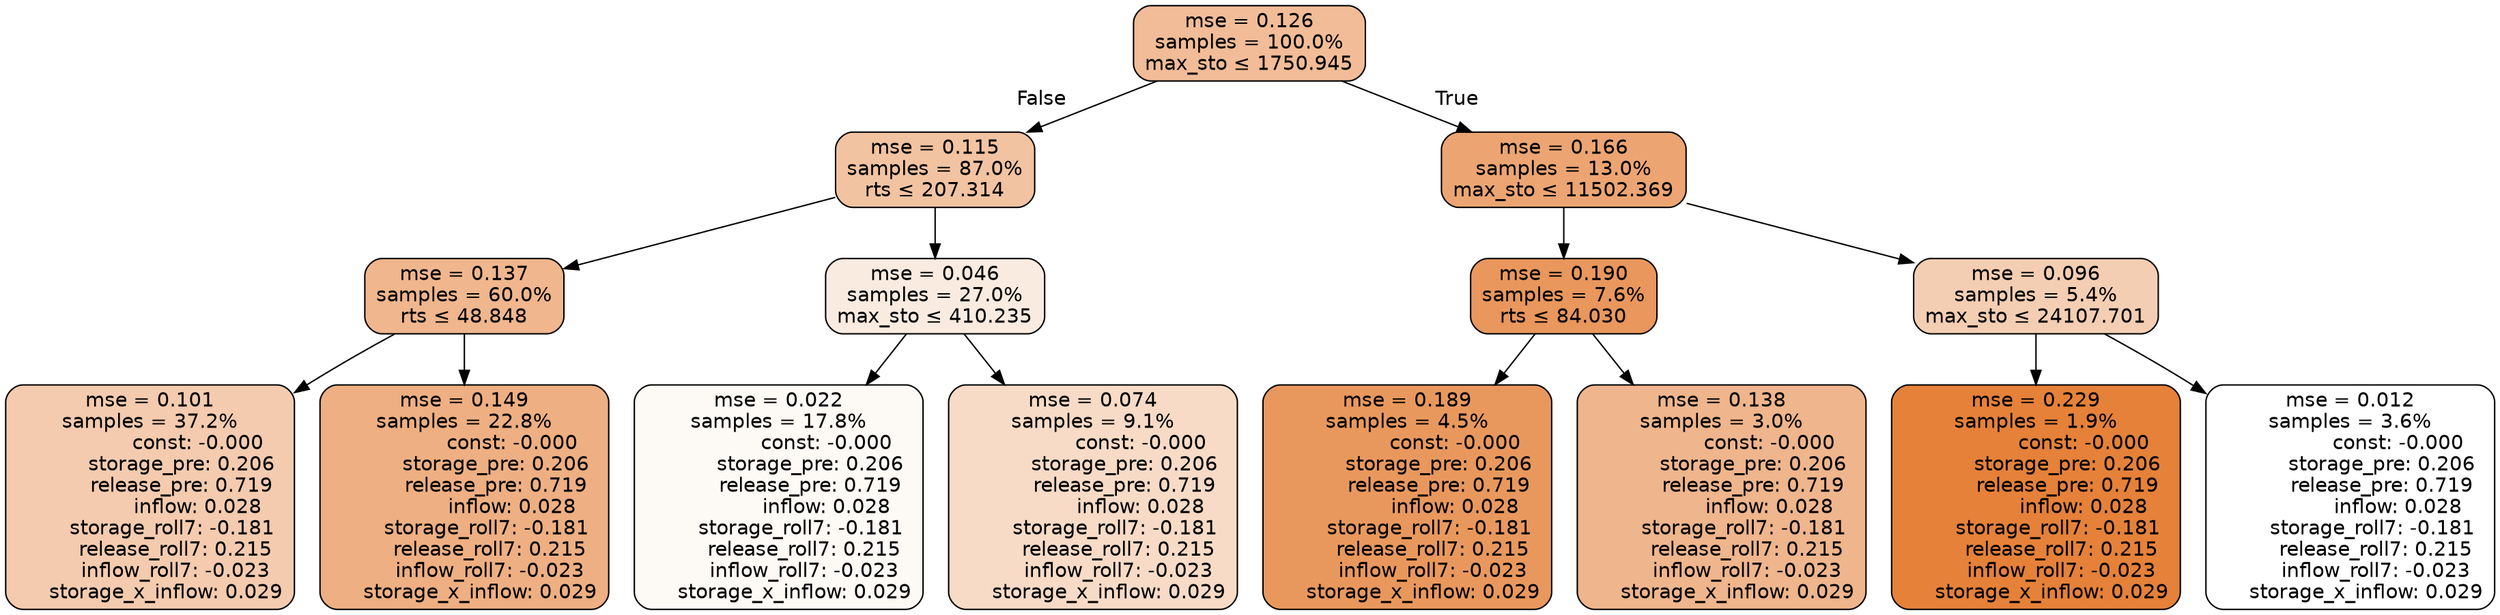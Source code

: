 digraph tree {
node [shape=rectangle, style="filled, rounded", color="black", fontname=helvetica] ;
edge [fontname=helvetica] ;
	"0" [label="mse = 0.126
samples = 100.0%
max_sto &le; 1750.945", fillcolor="#f1bc97"]
	"1" [label="mse = 0.115
samples = 87.0%
rts &le; 207.314", fillcolor="#f2c3a1"]
	"2" [label="mse = 0.137
samples = 60.0%
rts &le; 48.848", fillcolor="#f0b68d"]
	"3" [label="mse = 0.101
samples = 37.2%
               const: -0.000
          storage_pre: 0.206
          release_pre: 0.719
               inflow: 0.028
       storage_roll7: -0.181
        release_roll7: 0.215
        inflow_roll7: -0.023
     storage_x_inflow: 0.029", fillcolor="#f4cbae"]
	"4" [label="mse = 0.149
samples = 22.8%
               const: -0.000
          storage_pre: 0.206
          release_pre: 0.719
               inflow: 0.028
       storage_roll7: -0.181
        release_roll7: 0.215
        inflow_roll7: -0.023
     storage_x_inflow: 0.029", fillcolor="#eeaf82"]
	"5" [label="mse = 0.046
samples = 27.0%
max_sto &le; 410.235", fillcolor="#faebe0"]
	"6" [label="mse = 0.022
samples = 17.8%
               const: -0.000
          storage_pre: 0.206
          release_pre: 0.719
               inflow: 0.028
       storage_roll7: -0.181
        release_roll7: 0.215
        inflow_roll7: -0.023
     storage_x_inflow: 0.029", fillcolor="#fdf9f5"]
	"7" [label="mse = 0.074
samples = 9.1%
               const: -0.000
          storage_pre: 0.206
          release_pre: 0.719
               inflow: 0.028
       storage_roll7: -0.181
        release_roll7: 0.215
        inflow_roll7: -0.023
     storage_x_inflow: 0.029", fillcolor="#f7dbc6"]
	"8" [label="mse = 0.166
samples = 13.0%
max_sto &le; 11502.369", fillcolor="#eca572"]
	"9" [label="mse = 0.190
samples = 7.6%
rts &le; 84.030", fillcolor="#e9975c"]
	"10" [label="mse = 0.189
samples = 4.5%
               const: -0.000
          storage_pre: 0.206
          release_pre: 0.719
               inflow: 0.028
       storage_roll7: -0.181
        release_roll7: 0.215
        inflow_roll7: -0.023
     storage_x_inflow: 0.029", fillcolor="#e9985d"]
	"11" [label="mse = 0.138
samples = 3.0%
               const: -0.000
          storage_pre: 0.206
          release_pre: 0.719
               inflow: 0.028
       storage_roll7: -0.181
        release_roll7: 0.215
        inflow_roll7: -0.023
     storage_x_inflow: 0.029", fillcolor="#efb58c"]
	"12" [label="mse = 0.096
samples = 5.4%
max_sto &le; 24107.701", fillcolor="#f4ceb2"]
	"13" [label="mse = 0.229
samples = 1.9%
               const: -0.000
          storage_pre: 0.206
          release_pre: 0.719
               inflow: 0.028
       storage_roll7: -0.181
        release_roll7: 0.215
        inflow_roll7: -0.023
     storage_x_inflow: 0.029", fillcolor="#e58139"]
	"14" [label="mse = 0.012
samples = 3.6%
               const: -0.000
          storage_pre: 0.206
          release_pre: 0.719
               inflow: 0.028
       storage_roll7: -0.181
        release_roll7: 0.215
        inflow_roll7: -0.023
     storage_x_inflow: 0.029", fillcolor="#ffffff"]

	"0" -> "1" [labeldistance=2.5, labelangle=45, headlabel="False"]
	"1" -> "2"
	"2" -> "3"
	"2" -> "4"
	"1" -> "5"
	"5" -> "6"
	"5" -> "7"
	"0" -> "8" [labeldistance=2.5, labelangle=-45, headlabel="True"]
	"8" -> "9"
	"9" -> "10"
	"9" -> "11"
	"8" -> "12"
	"12" -> "13"
	"12" -> "14"
}